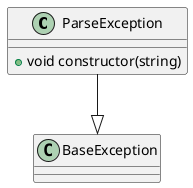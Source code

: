 !include /Users/Sam/Git/fabric-composer/site/node_modules/composer-common/lib/introspect/baseexception.uml
@startuml
class ParseException{
   + void constructor(string)
}
ParseException --|> BaseException
@enduml
